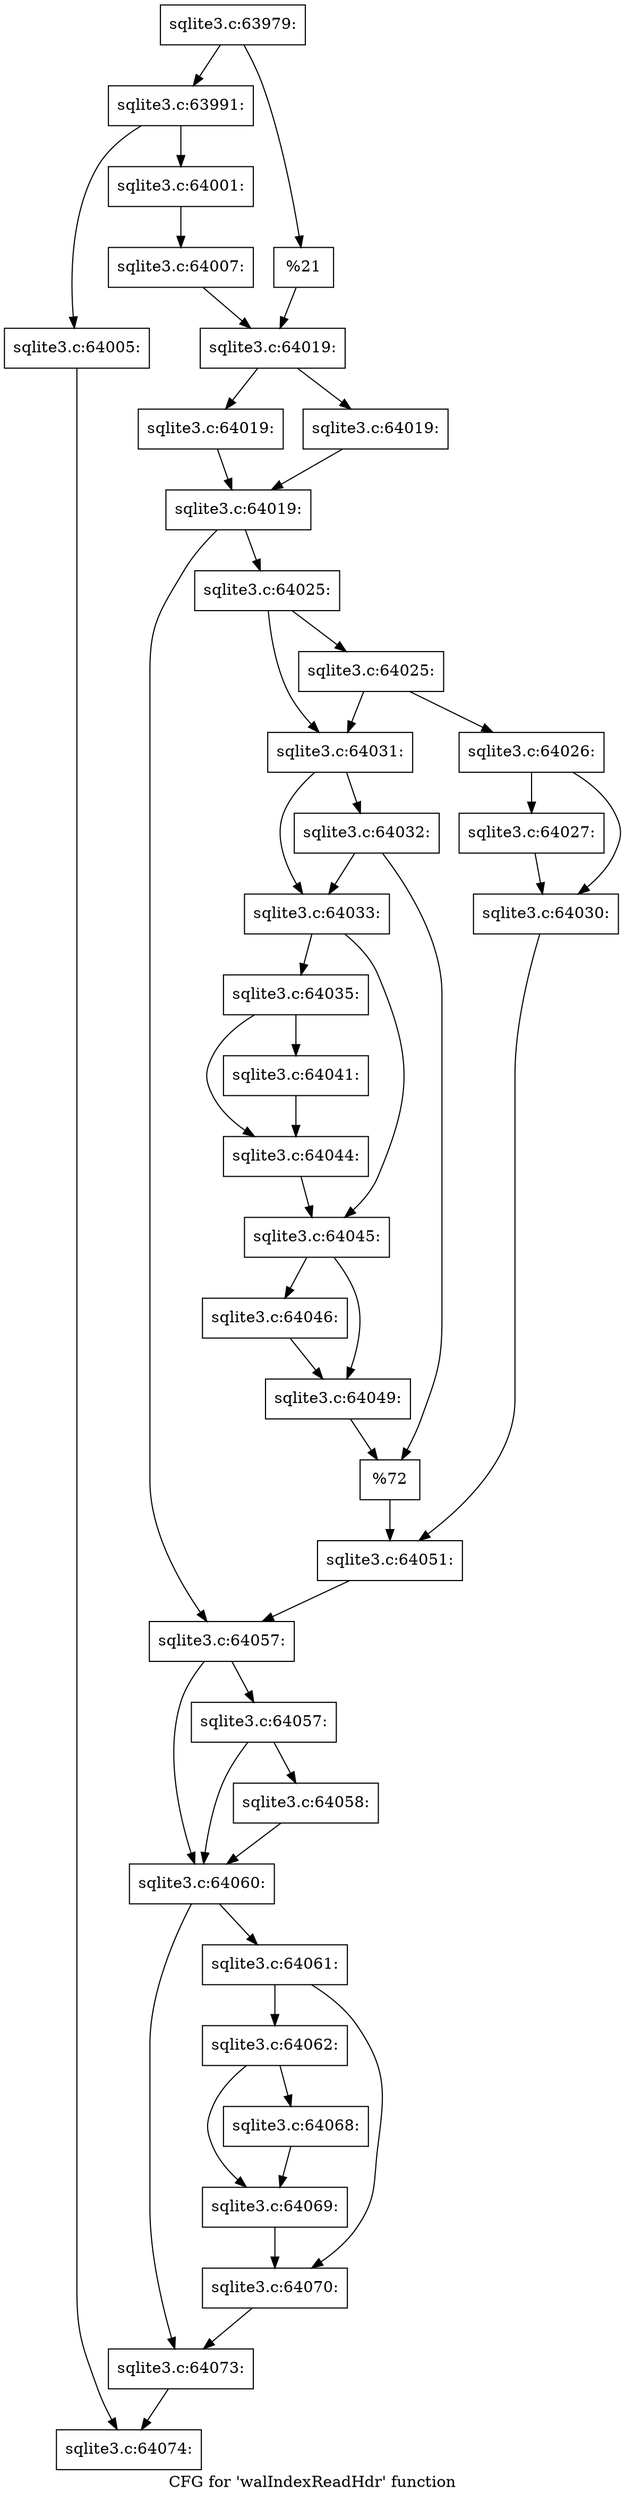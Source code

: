 digraph "CFG for 'walIndexReadHdr' function" {
	label="CFG for 'walIndexReadHdr' function";

	Node0x55c0f73cf3a0 [shape=record,label="{sqlite3.c:63979:}"];
	Node0x55c0f73cf3a0 -> Node0x55c0f58f5ab0;
	Node0x55c0f73cf3a0 -> Node0x55c0f73e6470;
	Node0x55c0f58f5ab0 [shape=record,label="{sqlite3.c:63991:}"];
	Node0x55c0f58f5ab0 -> Node0x55c0f73e67d0;
	Node0x55c0f58f5ab0 -> Node0x55c0f73e6870;
	Node0x55c0f73e67d0 [shape=record,label="{sqlite3.c:64001:}"];
	Node0x55c0f73e67d0 -> Node0x55c0f73e6820;
	Node0x55c0f73e6870 [shape=record,label="{sqlite3.c:64005:}"];
	Node0x55c0f73e6870 -> Node0x55c0f73cf520;
	Node0x55c0f73e6820 [shape=record,label="{sqlite3.c:64007:}"];
	Node0x55c0f73e6820 -> Node0x55c0f73e6170;
	Node0x55c0f73e6470 [shape=record,label="{%21}"];
	Node0x55c0f73e6470 -> Node0x55c0f73e6170;
	Node0x55c0f73e6170 [shape=record,label="{sqlite3.c:64019:}"];
	Node0x55c0f73e6170 -> Node0x55c0f73e7510;
	Node0x55c0f73e6170 -> Node0x55c0f73e7560;
	Node0x55c0f73e7510 [shape=record,label="{sqlite3.c:64019:}"];
	Node0x55c0f73e7510 -> Node0x55c0f73e75b0;
	Node0x55c0f73e7560 [shape=record,label="{sqlite3.c:64019:}"];
	Node0x55c0f73e7560 -> Node0x55c0f73e75b0;
	Node0x55c0f73e75b0 [shape=record,label="{sqlite3.c:64019:}"];
	Node0x55c0f73e75b0 -> Node0x55c0f73e8150;
	Node0x55c0f73e75b0 -> Node0x55c0f73e81a0;
	Node0x55c0f73e8150 [shape=record,label="{sqlite3.c:64025:}"];
	Node0x55c0f73e8150 -> Node0x55c0f73e8560;
	Node0x55c0f73e8150 -> Node0x55c0f73e8510;
	Node0x55c0f73e8560 [shape=record,label="{sqlite3.c:64025:}"];
	Node0x55c0f73e8560 -> Node0x55c0f73e8470;
	Node0x55c0f73e8560 -> Node0x55c0f73e8510;
	Node0x55c0f73e8470 [shape=record,label="{sqlite3.c:64026:}"];
	Node0x55c0f73e8470 -> Node0x55c0f73e8d00;
	Node0x55c0f73e8470 -> Node0x55c0f73e8d50;
	Node0x55c0f73e8d00 [shape=record,label="{sqlite3.c:64027:}"];
	Node0x55c0f73e8d00 -> Node0x55c0f73e8d50;
	Node0x55c0f73e8d50 [shape=record,label="{sqlite3.c:64030:}"];
	Node0x55c0f73e8d50 -> Node0x55c0f73e84c0;
	Node0x55c0f73e8510 [shape=record,label="{sqlite3.c:64031:}"];
	Node0x55c0f73e8510 -> Node0x55c0f73e9dc0;
	Node0x55c0f73e8510 -> Node0x55c0f73e9e60;
	Node0x55c0f73e9e60 [shape=record,label="{sqlite3.c:64032:}"];
	Node0x55c0f73e9e60 -> Node0x55c0f73e9dc0;
	Node0x55c0f73e9e60 -> Node0x55c0f73e9e10;
	Node0x55c0f73e9dc0 [shape=record,label="{sqlite3.c:64033:}"];
	Node0x55c0f73e9dc0 -> Node0x55c0f73ea890;
	Node0x55c0f73e9dc0 -> Node0x55c0f73ea8e0;
	Node0x55c0f73ea890 [shape=record,label="{sqlite3.c:64035:}"];
	Node0x55c0f73ea890 -> Node0x55c0f73eb260;
	Node0x55c0f73ea890 -> Node0x55c0f73eb2b0;
	Node0x55c0f73eb260 [shape=record,label="{sqlite3.c:64041:}"];
	Node0x55c0f73eb260 -> Node0x55c0f73eb2b0;
	Node0x55c0f73eb2b0 [shape=record,label="{sqlite3.c:64044:}"];
	Node0x55c0f73eb2b0 -> Node0x55c0f73ea8e0;
	Node0x55c0f73ea8e0 [shape=record,label="{sqlite3.c:64045:}"];
	Node0x55c0f73ea8e0 -> Node0x55c0f58ff380;
	Node0x55c0f73ea8e0 -> Node0x55c0f73ec0e0;
	Node0x55c0f58ff380 [shape=record,label="{sqlite3.c:64046:}"];
	Node0x55c0f58ff380 -> Node0x55c0f73ec0e0;
	Node0x55c0f73ec0e0 [shape=record,label="{sqlite3.c:64049:}"];
	Node0x55c0f73ec0e0 -> Node0x55c0f73e9e10;
	Node0x55c0f73e9e10 [shape=record,label="{%72}"];
	Node0x55c0f73e9e10 -> Node0x55c0f73e84c0;
	Node0x55c0f73e84c0 [shape=record,label="{sqlite3.c:64051:}"];
	Node0x55c0f73e84c0 -> Node0x55c0f73e81a0;
	Node0x55c0f73e81a0 [shape=record,label="{sqlite3.c:64057:}"];
	Node0x55c0f73e81a0 -> Node0x55c0f73ecad0;
	Node0x55c0f73e81a0 -> Node0x55c0f73eca80;
	Node0x55c0f73ecad0 [shape=record,label="{sqlite3.c:64057:}"];
	Node0x55c0f73ecad0 -> Node0x55c0f73eca30;
	Node0x55c0f73ecad0 -> Node0x55c0f73eca80;
	Node0x55c0f73eca30 [shape=record,label="{sqlite3.c:64058:}"];
	Node0x55c0f73eca30 -> Node0x55c0f73eca80;
	Node0x55c0f73eca80 [shape=record,label="{sqlite3.c:64060:}"];
	Node0x55c0f73eca80 -> Node0x55c0f73ed540;
	Node0x55c0f73eca80 -> Node0x55c0f73ed590;
	Node0x55c0f73ed540 [shape=record,label="{sqlite3.c:64061:}"];
	Node0x55c0f73ed540 -> Node0x55c0f73eda30;
	Node0x55c0f73ed540 -> Node0x55c0f73eda80;
	Node0x55c0f73eda30 [shape=record,label="{sqlite3.c:64062:}"];
	Node0x55c0f73eda30 -> Node0x55c0f5910c60;
	Node0x55c0f73eda30 -> Node0x55c0f73ee440;
	Node0x55c0f5910c60 [shape=record,label="{sqlite3.c:64068:}"];
	Node0x55c0f5910c60 -> Node0x55c0f73ee440;
	Node0x55c0f73ee440 [shape=record,label="{sqlite3.c:64069:}"];
	Node0x55c0f73ee440 -> Node0x55c0f73eda80;
	Node0x55c0f73eda80 [shape=record,label="{sqlite3.c:64070:}"];
	Node0x55c0f73eda80 -> Node0x55c0f73ed590;
	Node0x55c0f73ed590 [shape=record,label="{sqlite3.c:64073:}"];
	Node0x55c0f73ed590 -> Node0x55c0f73cf520;
	Node0x55c0f73cf520 [shape=record,label="{sqlite3.c:64074:}"];
}

